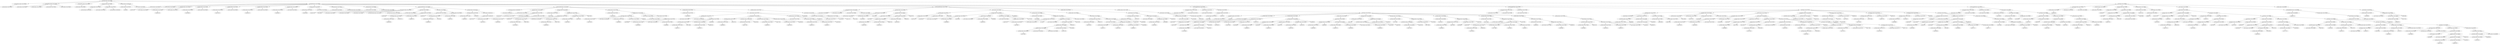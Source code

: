strict digraph  {
<_ast.alias object at 0xa1769eb10>;
<_ast.ImportFrom object at 0xa1769ebd0>;
<_ast.alias object at 0xa1769ea90>;
<_ast.alias object at 0xa1769ead0>;
<_ast.alias object at 0xa1769ea10>;
<_ast.alias object at 0xa1769ea50>;
<_ast.ImportFrom object at 0xa1769eb50>;
<_ast.alias object at 0xa1769e990>;
<_ast.ImportFrom object at 0xa1769e950>;
<_ast.Store object at 0x10295c290>;
<_ast.Name object at 0xa1769e8d0>;
<_ast.Str object at 0xa1769e810>;
<_ast.Load object at 0x10295c1d0>;
<_ast.Tuple object at 0xa1769e7d0>;
<_ast.Assign object at 0xa1769e890>;
<_ast.Name object at 0xa1769e750>;
Store66282;
<_ast.Str object at 0xa1769e790>;
<_ast.Assign object at 0xa22baa150>;
<_ast.Name object at 0xa1769e710>;
Load7847189;
<_ast.Str object at 0xa1769e690>;
<_ast.Expr object at 0xa1769e650>;
<_ast.Name object at 0xa1769e610>;
Store8611028;
<_ast.Num object at 0xa1769e510>;
<_ast.Assign object at 0xa1769e5d0>;
<_ast.Name object at 0xa1769e490>;
Store5366592;
<_ast.Num object at 0xa1769e4d0>;
<_ast.Assign object at 0xa1769e590>;
<_ast.Name object at 0xa1769e450>;
Store4756150;
<_ast.Num object at 0xa1769e390>;
<_ast.Assign object at 0xa1769e410>;
<_ast.Name object at 0xa1769e310>;
Store8442278;
<_ast.Num object at 0xa1769e350>;
<_ast.Assign object at 0xa1769e3d0>;
<_ast.Name object at 0xa1769e2d0>;
Store8285827;
<_ast.Str object at 0xa1769e210>;
<_ast.Assign object at 0xa1769e290>;
<_ast.Name object at 0xa1769e190>;
Store6292989;
<_ast.Num object at 0xa1769e1d0>;
<_ast.Assign object at 0xa1769e250>;
<_ast.Name object at 0xa1769e150>;
Store5337238;
<_ast.NameConstant object at 0xa1769e090>;
<_ast.Assign object at 0xa1769e110>;
<_ast.Name object at 0xa1769e0d0>;
Store106880;
<_ast.NameConstant object at 0xa1769ef90>;
<_ast.Assign object at 0xa19189810>;
<_ast.arg object at 0xa1769ef50>;
<_ast.arg object at 0xa1769ee90>;
<_ast.arg object at 0xa1769eed0>;
<_ast.NameConstant object at 0xa1769ee10>;
<_ast.NameConstant object at 0xa1769ee50>;
<_ast.arguments object at 0xa1769ef10>;
<_ast.Name object at 0xa1769edd0>;
Load5615694;
<_ast.Name object at 0xa1769ec50>;
Load9810653;
<_ast.Attribute object at 0xa1769ed50>;
Store9387724;
<_ast.Name object at 0xa1769ecd0>;
Load6862703;
<_ast.Assign object at 0xa1769ed10>;
<_ast.If object at 0xa1769ed90>;
<_ast.Name object at 0xa1769e910>;
Load4359116;
<_ast.Name object at 0xa1769ec10>;
Load8099140;
<_ast.Attribute object at 0xa1769ec90>;
Store70818;
<_ast.Name object at 0xa1769efd0>;
Load967284;
<_ast.Assign object at 0xa1769e9d0>;
<_ast.If object at 0xa1769e850>;
<_ast.Name object at 0xa171a1ed0>;
Load9628018;
<_ast.Attribute object at 0xa167f1a90>;
Store5688371;
<_ast.Name object at 0xa26cb1cd0>;
Load4723278;
<_ast.Call object at 0xa26cb1d10>;
<_ast.Assign object at 0xa191a2310>;
<_ast.FunctionDef object at 0xa1769e050>;
<_ast.arg object at 0xa19a3c110>;
<_ast.arguments object at 0xa19a3cc90>;
<_ast.Name object at 0xa17670e50>;
Store442718;
<_ast.Name object at 0xa17670fd0>;
Load1229132;
<_ast.Call object at 0xa17670f10>;
<_ast.Sub object at 0x10295cd50>;
<_ast.Name object at 0xa17670e10>;
Load9233363;
<_ast.Attribute object at 0xa17670f90>;
Load5332075;
<_ast.BinOp object at 0xa17670f50>;
<_ast.Assign object at 0xa19a3c3d0>;
<_ast.Name object at 0xa17670d90>;
Store3777480;
<_ast.Name object at 0xa17670c90>;
Load7436249;
<_ast.Attribute object at 0xa17670cd0>;
Load3707089;
<_ast.Add object at 0x10295cc90>;
<_ast.Name object at 0xa17670c10>;
Load3805290;
<_ast.Attribute object at 0xa17670c50>;
Load7877290;
<_ast.BinOp object at 0xa17670d10>;
<_ast.Name object at 0xa17670b90>;
Load4515824;
<_ast.Attribute object at 0xa17670bd0>;
Load4970403;
<_ast.BinOp object at 0xa17670d50>;
Add3723206;
<_ast.Assign object at 0xa17670dd0>;
<_ast.Name object at 0xa17670b10>;
Store5325109;
<_ast.Name object at 0xa17670a50>;
Load7345106;
<_ast.Gt object at 0x102961d90>;
<_ast.Name object at 0xa17670a10>;
Load3635661;
<_ast.Num object at 0xa176709d0>;
<_ast.Compare object at 0xa17670a90>;
Gt861259;
<_ast.Name object at 0xa17670950>;
Load9768863;
<_ast.Name object at 0xa176708d0>;
Load5658640;
<_ast.Div object at 0x10295cf90>;
<_ast.Name object at 0xa17670890>;
Load4086901;
<_ast.BinOp object at 0xa17670910>;
<_ast.Call object at 0xa17670990>;
<_ast.Str object at 0xa17670850>;
<_ast.IfExp object at 0xa17670ad0>;
<_ast.Assign object at 0xa17670b50>;
<_ast.Name object at 0xa176707d0>;
Store2084434;
<_ast.Str object at 0xa176706d0>;
<_ast.Mod object at 0x102961090>;
<_ast.Name object at 0xa17670610>;
Load847157;
<_ast.Attribute object at 0xa17670650>;
Load7103964;
<_ast.Name object at 0xa17670590>;
Load5623227;
<_ast.Attribute object at 0xa176705d0>;
Load9651824;
<_ast.Tuple object at 0xa17670690>;
Load5284036;
<_ast.BinOp object at 0xa17670710>;
<_ast.Name object at 0xa176704d0>;
Load9362381;
<_ast.Attribute object at 0xa17670510>;
Load1415742;
<_ast.Name object at 0xa17670450>;
Load4277803;
<_ast.Attribute object at 0xa17670490>;
Load1919423;
<_ast.Name object at 0xa176703d0>;
Load3830576;
<_ast.Attribute object at 0xa17670410>;
Load2771561;
<_ast.Name object at 0xa17670350>;
Load4972495;
<_ast.Attribute object at 0xa17670390>;
Load6354364;
<_ast.Call object at 0xa17670550>;
<_ast.Str object at 0xa176702d0>;
<_ast.Name object at 0xa17670250>;
Load6002151;
<_ast.Name object at 0xa17670210>;
Load4480477;
<_ast.Tuple object at 0xa17670290>;
Load2305185;
<_ast.BinOp object at 0xa17670310>;
Mod8637974;
<_ast.List object at 0xa17670750>;
Load5246902;
<_ast.Assign object at 0xa17670810>;
<_ast.Str object at 0xa17670110>;
<_ast.Attribute object at 0xa17670150>;
Load1598576;
<_ast.Name object at 0xa176700d0>;
Load2114277;
<_ast.Call object at 0xa17670190>;
<_ast.Return object at 0xa176701d0>;
<_ast.FunctionDef object at 0xa19a3c390>;
<_ast.arg object at 0xa19a38f90>;
<_ast.arg object at 0xa19a38850>;
<_ast.arg object at 0xa1766afd0>;
<_ast.arg object at 0xa1766af90>;
<_ast.arguments object at 0xa17670050>;
<_ast.Name object at 0xa1766ae90>;
Store144326;
<_ast.Name object at 0xa1766ae50>;
Store4858542;
<_ast.Tuple object at 0xa1766aed0>;
Store1438445;
<_ast.List object at 0xa1766add0>;
Load102698;
<_ast.Name object at 0xa1766ad10>;
Load2827800;
<_ast.Name object at 0xa1766acd0>;
Load5162124;
<_ast.BinOp object at 0xa1766ad50>;
Add6327242;
<_ast.Name object at 0xa1766ac90>;
Load3160105;
<_ast.BinOp object at 0xa1766ad90>;
Add4843220;
<_ast.Tuple object at 0xa1766ae10>;
Load4187785;
<_ast.Assign object at 0xa1766af50>;
<_ast.Name object at 0xa1766abd0>;
Store7501570;
<_ast.Name object at 0xa1766ab90>;
Store6033052;
<_ast.Tuple object at 0xa1766ac10>;
Store2815339;
<_ast.Str object at 0xa1766aad0>;
<_ast.Name object at 0xa1766aa90>;
Load6460963;
<_ast.Tuple object at 0xa1766ab10>;
Load2460068;
<_ast.Str object at 0xa1766a9d0>;
<_ast.Name object at 0xa1766a990>;
Load5697363;
<_ast.Tuple object at 0xa1766aa50>;
Load965866;
<_ast.Str object at 0xa1766a910>;
<_ast.Name object at 0xa1766a8d0>;
Load3272207;
<_ast.Tuple object at 0xa1766a950>;
Load7510339;
<_ast.Tuple object at 0xa1766ab50>;
Load8858815;
<_ast.Name object at 0xa1766a850>;
Store1946699;
<_ast.Name object at 0xa1766a790>;
Load2788417;
<_ast.Num object at 0xa1766a750>;
<_ast.Compare object at 0xa1766a7d0>;
Gt7559613;
<_ast.Str object at 0xa1766a6d0>;
<_ast.Name object at 0xa1766a590>;
Load1792593;
<_ast.Mult object at 0x10295ce10>;
<_ast.Num object at 0xa1766a550>;
<_ast.BinOp object at 0xa1766a5d0>;
<_ast.Name object at 0xa1766a510>;
Load5381186;
<_ast.BinOp object at 0xa1766a650>;
Div9199638;
<_ast.Tuple object at 0xa1766a690>;
Load7640121;
<_ast.BinOp object at 0xa1766a710>;
Mod5113595;
<_ast.Str object at 0xa1766a4d0>;
<_ast.IfExp object at 0xa1766a810>;
<_ast.Assign object at 0xa1766a890>;
<_ast.Name object at 0xa1766a3d0>;
Load4763025;
<_ast.Attribute object at 0xa1766a410>;
Load4021273;
<_ast.Str object at 0xa1766a350>;
<_ast.Name object at 0xa1766a2d0>;
Load323741;
<_ast.Name object at 0xa1766a290>;
Load9421092;
<_ast.Name object at 0xa1766a250>;
Load9088212;
<_ast.Tuple object at 0xa1766a310>;
Load3098824;
<_ast.BinOp object at 0xa1766a390>;
Mod3037403;
<_ast.Call object at 0xa1766a450>;
<_ast.Expr object at 0xa1766a490>;
<_ast.For object at 0xa1766ac50>;
<_ast.Name object at 0xa1766a150>;
Load9358949;
<_ast.Attribute object at 0xa1766a190>;
Load2135617;
<_ast.Str object at 0xa1766a0d0>;
<_ast.Name object at 0xa1766a050>;
Load5350561;
<_ast.Tuple object at 0xa1766a090>;
Load1968853;
<_ast.BinOp object at 0xa1766a110>;
Mod2403191;
<_ast.Call object at 0xa1766a1d0>;
<_ast.Expr object at 0xa1766a210>;
<_ast.Str object at 0xa176a7f90>;
<_ast.Attribute object at 0xa176a7fd0>;
Load7533987;
<_ast.Name object at 0xa176a7f50>;
Load7801458;
<_ast.Call object at 0xa176a7490>;
<_ast.Return object at 0xa171a23d0>;
<_ast.FunctionDef object at 0xa17670090>;
<_ast.arg object at 0xa176a7e90>;
<_ast.arg object at 0xa176a7e50>;
<_ast.arguments object at 0xa176a7ed0>;
<_ast.Str object at 0xa176a7dd0>;
<_ast.Expr object at 0xa176a7e10>;
<_ast.Name object at 0xa176a7d10>;
Load7476083;
<_ast.Attribute object at 0xa176a7d50>;
Load253155;
<_ast.Name object at 0xa176a7c50>;
Load1378184;
<_ast.Attribute object at 0xa176a7c90>;
Load9328771;
<_ast.Name object at 0xa176a99d0>;
Load7223764;
<_ast.Str object at 0xa176a9950>;
<_ast.Name object at 0xa176a98d0>;
Load1568036;
<_ast.Str object at 0xa176a9750>;
<_ast.Tuple object at 0xa176a97d0>;
Load454447;
<_ast.BinOp object at 0xa176a9850>;
Mod3180552;
<_ast.Call object at 0xa176a9910>;
<_ast.Expr object at 0xa176a9a50>;
<_ast.Name object at 0xa176a9790>;
Store5394470;
<_ast.Name object at 0xa176a9650>;
Store5827863;
<_ast.Name object at 0xa176a9710>;
Store5399589;
<_ast.Tuple object at 0xa176a96d0>;
Store8662746;
<_ast.Name object at 0xa176a9550>;
Load8996476;
<_ast.Attribute object at 0xa176a9690>;
Load199788;
<_ast.Name object at 0xa176a94d0>;
Load4604274;
<_ast.Attribute object at 0xa176a9610>;
Load4057352;
<_ast.Name object at 0xa176a9410>;
Load6973620;
<_ast.Attribute object at 0xa176a9590>;
Load1942763;
<_ast.Tuple object at 0xa176a95d0>;
Load4968105;
<_ast.Assign object at 0xa176a9810>;
<_ast.Name object at 0xa176a9310>;
Load8529620;
<_ast.Attribute object at 0xa176a9450>;
Load8843905;
<_ast.Name object at 0xa176a9290>;
Load4997220;
<_ast.Name object at 0xa176a9350>;
Load8354664;
<_ast.Str object at 0xa176a9210>;
<_ast.Call object at 0xa176a93d0>;
<_ast.Call object at 0xa176a9390>;
<_ast.Expr object at 0xa176a9510>;
<_ast.Name object at 0xa176a9190>;
Store17866;
<_ast.Name object at 0xa176a91d0>;
Load4983344;
<_ast.Attribute object at 0xa176a9110>;
Load1026342;
<_ast.Name object at 0xa176a9090>;
Load4970587;
<_ast.BinOp object at 0xa176a9250>;
Sub3260137;
<_ast.Assign object at 0xa176a92d0>;
<_ast.Name object at 0xa176a9050>;
Store750980;
<_ast.Name object at 0xa1adb9910>;
Load3212550;
<_ast.Attribute object at 0xa19c63a50>;
Load2037286;
<_ast.Name object at 0xa19c30750>;
Load7792562;
<_ast.BinOp object at 0xa176a90d0>;
Sub7380453;
<_ast.Assign object at 0xa176a9150>;
<_ast.Name object at 0xa19c308d0>;
Store5934227;
<_ast.Name object at 0xa1767dfd0>;
Load3808616;
<_ast.Attribute object at 0xa1767d310>;
Load8725995;
<_ast.Name object at 0xa1767df90>;
Load3585985;
<_ast.BinOp object at 0xa19199bd0>;
Sub2979195;
<_ast.Assign object at 0xa19c30810>;
<_ast.Name object at 0xa1767df10>;
Store7221995;
<_ast.Name object at 0xa1767de90>;
Load3337499;
<_ast.Name object at 0xa1767ddd0>;
Load3050604;
<_ast.Attribute object at 0xa1767de10>;
Load5802334;
<_ast.Name object at 0xa1767dd90>;
Load7743988;
<_ast.Name object at 0xa1767dd50>;
Load294456;
<_ast.Name object at 0xa1767dd10>;
Load306371;
<_ast.Call object at 0xa1767de50>;
<_ast.Tuple object at 0xa1767ded0>;
Load1357662;
<_ast.Assign object at 0xa1767df50>;
<_ast.Name object at 0xa1767dc50>;
Load6860334;
<_ast.Str object at 0xa1767dbd0>;
<_ast.Name object at 0xa1767db90>;
Load8036867;
<_ast.BinOp object at 0xa1767dc10>;
Mod9662310;
<_ast.Call object at 0xa1767dc90>;
<_ast.Expr object at 0xa1767dcd0>;
<_ast.Name object at 0xa1767da90>;
Load4296084;
<_ast.Attribute object at 0xa1767dad0>;
Load4311328;
<_ast.Name object at 0xa1767da10>;
Load9243344;
<_ast.Name object at 0xa1767d9d0>;
Load9502107;
<_ast.Str object at 0xa1767d990>;
<_ast.Call object at 0xa1767da50>;
<_ast.Call object at 0xa1767db10>;
<_ast.Expr object at 0xa1767db50>;
<_ast.If object at 0xa176a7cd0>;
<_ast.If object at 0xa176a7d90>;
<_ast.FunctionDef object at 0xa176a7f10>;
<_ast.arg object at 0xa1767d8d0>;
<_ast.arg object at 0xa1767d890>;
<_ast.arguments object at 0xa1767d910>;
<_ast.Str object at 0xa1767d810>;
<_ast.Expr object at 0xa1767d850>;
<_ast.And object at 0x10295ca90>;
<_ast.Name object at 0xa1767d690>;
Load336250;
<_ast.Attribute object at 0xa1767d6d0>;
Load956963;
<_ast.Name object at 0xa1767d610>;
Load3820073;
<_ast.Attribute object at 0xa1767d650>;
Load2926072;
<_ast.Call object at 0xa1767d710>;
<_ast.Name object at 0xa1767d590>;
Load6129546;
<_ast.Name object at 0xa1767d550>;
Load2733209;
<_ast.Call object at 0xa1767d5d0>;
<_ast.BoolOp object at 0xa1767d790>;
<_ast.Name object at 0xa1767d4d0>;
Store1535934;
<_ast.Name object at 0xa1767d490>;
Store2970765;
<_ast.Name object at 0xa1767d450>;
Store5335281;
<_ast.Num object at 0xa1767d410>;
<_ast.Assign object at 0xa1767d510>;
<_ast.Name object at 0xa1767d250>;
Load7957209;
<_ast.Name object at 0xa1767d210>;
Load4310636;
<_ast.Str object at 0xa1767d1d0>;
<_ast.Call object at 0xa1767d290>;
<_ast.Name object at 0xa1767d190>;
Store3092982;
<_ast.withitem object at 0xa1767d2d0>;
<_ast.Name object at 0xa1767d150>;
Store622934;
<_ast.Name object at 0xa1767d090>;
Load6808666;
<_ast.Attribute object at 0xa1767d0d0>;
Load7573338;
<_ast.Call object at 0xa1767d110>;
<_ast.Name object at 0xa176a7c10>;
Store1443571;
<_ast.Name object at 0xa176a7b50>;
Load7001644;
<_ast.Attribute object at 0xa176a7b90>;
Load2244878;
<_ast.Call object at 0xa176a7bd0>;
<_ast.Assign object at 0xa1767d050>;
<_ast.Not object at 0x1029617d0>;
<_ast.Name object at 0xa176a7a90>;
Load4975820;
<_ast.UnaryOp object at 0xa176a7ad0>;
<_ast.Name object at 0xa176a7a50>;
Store455995;
<_ast.Num object at 0xa176a7a10>;
<_ast.AugAssign object at 0xa16815210>;
Add9358227;
<_ast.Name object at 0xa176a7910>;
Load8792287;
<_ast.Attribute object at 0xa176a7950>;
Load4591695;
<_ast.Bytes object at 0xa176a7890>;
<_ast.Call object at 0xa176a7990>;
<_ast.Name object at 0xa176a7810>;
Store791252;
<_ast.Num object at 0xa176a77d0>;
<_ast.AugAssign object at 0xa176a7850>;
Add1775362;
<_ast.Name object at 0xa176a7750>;
Store4627593;
<_ast.Num object at 0xa176a7710>;
<_ast.AugAssign object at 0xa176a7790>;
Add7271120;
<_ast.If object at 0xa176a79d0>;
<_ast.If object at 0xa176a7b10>;
<_ast.For object at 0xa19a3c0d0>;
<_ast.With object at 0xa1767d3d0>;
<_ast.Name object at 0xa176a7650>;
Load9988349;
<_ast.Attribute object at 0xa176a7690>;
Store6530780;
<_ast.Name object at 0xa176a7610>;
Load9127203;
<_ast.AugAssign object at 0xa176a76d0>;
Add9935847;
<_ast.Name object at 0xa176a7550>;
Load5145969;
<_ast.Attribute object at 0xa176a7590>;
Store253270;
<_ast.Name object at 0xa176a7450>;
Load7503204;
<_ast.AugAssign object at 0xa176a75d0>;
Add3993128;
<_ast.Name object at 0xa176a7390>;
Load7312040;
<_ast.Attribute object at 0xa176a73d0>;
Store7873264;
<_ast.Name object at 0xa176a7350>;
Load6397780;
<_ast.AugAssign object at 0xa176a7410>;
Add9874487;
<_ast.Name object at 0xa176a7290>;
Load9208865;
<_ast.Attribute object at 0xa176a72d0>;
Store5384057;
<_ast.Num object at 0xa176a7250>;
<_ast.AugAssign object at 0xa176a7310>;
Add495950;
<_ast.Name object at 0xa176a7190>;
Load4510614;
<_ast.Attribute object at 0xa176a71d0>;
Load4668311;
<_ast.Name object at 0xa176a7110>;
Store1329389;
<_ast.Name object at 0xa176a7050>;
Load2804569;
<_ast.Attribute object at 0xa176a7090>;
Load4325207;
<_ast.Name object at 0xa1addefd0>;
Load1640484;
<_ast.Name object at 0xa17698290>;
Load6338464;
<_ast.Attribute object at 0xa1adde550>;
Load158467;
<_ast.Name object at 0xa17698890>;
Load4860893;
<_ast.Name object at 0xa17698690>;
Load3737111;
<_ast.Name object at 0xa17698650>;
Load872177;
<_ast.Call object at 0xa1adde590>;
<_ast.Tuple object at 0xa176a70d0>;
Load6649138;
<_ast.Assign object at 0xa176a7150>;
<_ast.Name object at 0xa17698dd0>;
Load7188814;
<_ast.Str object at 0xa17698590>;
<_ast.Name object at 0xa17698350>;
Load3745470;
<_ast.BinOp object at 0xa17698750>;
Mod6508627;
<_ast.Call object at 0xa17698790>;
<_ast.Expr object at 0xa176985d0>;
<_ast.If object at 0xa176a7210>;
<_ast.If object at 0xa1767d7d0>;
<_ast.FunctionDef object at 0xa1767d950>;
<_ast.arg object at 0xa176986d0>;
<_ast.arg object at 0xa17698610>;
<_ast.arguments object at 0xa176981d0>;
<_ast.Str object at 0xa176988d0>;
<_ast.Expr object at 0xa176987d0>;
<_ast.Name object at 0xa17698710>;
Store1592676;
<_ast.Name object at 0xa17698910>;
Load1309295;
<_ast.Name object at 0xa17698950>;
Load1383306;
<_ast.Call object at 0xa17698850>;
<_ast.Name object at 0xa17698a10>;
Load2012614;
<_ast.Name object at 0xa17698a50>;
Load9519178;
<_ast.Call object at 0xa176989d0>;
<_ast.Name object at 0xa17698b90>;
Load6167890;
<_ast.Attribute object at 0xa17698b50>;
Load9808463;
<_ast.Name object at 0xa17698bd0>;
Load6479404;
<_ast.Call object at 0xa17698ad0>;
<_ast.Expr object at 0xa17698a90>;
<_ast.Name object at 0xa17698d10>;
Load6367471;
<_ast.Attribute object at 0xa17698cd0>;
Load9254217;
<_ast.Name object at 0xa17698d50>;
Load2925954;
<_ast.Call object at 0xa17698c90>;
<_ast.Expr object at 0xa17698c50>;
<_ast.If object at 0xa17698990>;
<_ast.For object at 0xa17698810>;
<_ast.FunctionDef object at 0xa17698c10>;
<_ast.ClassDef object at 0xa1769e6d0>;
<_ast.Name object at 0xa17698e50>;
Load9001655;
<_ast.Eq object at 0x102961a90>;
<_ast.Str object at 0xa17698e90>;
<_ast.Compare object at 0xa17698e10>;
<_ast.alias object at 0xa17698f10>;
<_ast.Import object at 0xa17698ed0>;
<_ast.Name object at 0xa17698f90>;
Store885873;
<_ast.Name object at 0xa17698050>;
Load1768925;
<_ast.Name object at 0xa17698110>;
Load9376761;
<_ast.Attribute object at 0xa176980d0>;
Load1161907;
<_ast.Num object at 0xa17698190>;
<_ast.Index object at 0xa17698150>;
<_ast.Subscript object at 0xa17698090>;
Load8763656;
<_ast.Call object at 0xa17698fd0>;
<_ast.Assign object at 0xa17698f50>;
<_ast.Name object at 0xa17698250>;
Store4372219;
<_ast.Name object at 0xa17698310>;
Load8642710;
<_ast.Call object at 0xa176982d0>;
<_ast.Assign object at 0xa17698210>;
<_ast.Name object at 0xa17698410>;
Store1507162;
<_ast.Name object at 0xa176984d0>;
Load7822228;
<_ast.Attribute object at 0xa17698490>;
Load6602461;
<_ast.Num object at 0xa17698550>;
<_ast.Slice object at 0xa17698510>;
<_ast.Subscript object at 0xa17698450>;
Load4734673;
<_ast.Name object at 0xa17680ad0>;
Load4317431;
<_ast.Attribute object at 0xa17680ed0>;
Load6373263;
<_ast.Str object at 0xa17680f90>;
<_ast.Call object at 0xa176802d0>;
<_ast.UnaryOp object at 0xa17680fd0>;
Not3481076;
<_ast.Name object at 0xa17680190>;
Load1341650;
<_ast.Attribute object at 0xa17680d50>;
Load3233067;
<_ast.Name object at 0xa17680f10>;
Load7355475;
<_ast.Call object at 0xa17680cd0>;
<_ast.Expr object at 0xa17680d10>;
<_ast.Str object at 0xa17680e10>;
<_ast.Attribute object at 0xa17680e50>;
Load7001450;
<_ast.Name object at 0xa17680dd0>;
Load6383473;
<_ast.Call object at 0xa17680e90>;
<_ast.Name object at 0xa17680c50>;
Load4354545;
<_ast.Str object at 0xa17680bd0>;
<_ast.Name object at 0xa17680b50>;
Load4637838;
<_ast.Tuple object at 0xa17680b90>;
Load1820930;
<_ast.BinOp object at 0xa17680c10>;
Mod7421018;
<_ast.Call object at 0xa17680c90>;
<_ast.Expr object at 0xa17680d90>;
<_ast.Name object at 0xa17680a10>;
Load7110710;
<_ast.Attribute object at 0xa17680a50>;
Load5936449;
<_ast.Num object at 0xa176809d0>;
<_ast.Call object at 0xa17680a90>;
<_ast.Expr object at 0xa17680b10>;
<_ast.Str object at 0xa17680890>;
<_ast.Attribute object at 0xa176808d0>;
Load9224004;
<_ast.Name object at 0xa17680850>;
Load3491008;
<_ast.Call object at 0xa17680950>;
<_ast.Name object at 0xa17680790>;
Load6923226;
<_ast.Attribute object at 0xa176807d0>;
Store3101001;
<_ast.NameConstant object at 0xa17680750>;
<_ast.Assign object at 0xa17680810>;
<_ast.Str object at 0xa17680650>;
<_ast.Attribute object at 0xa17680690>;
Load8663427;
<_ast.Name object at 0xa17680610>;
Load6165498;
<_ast.Call object at 0xa176806d0>;
<_ast.Name object at 0xa17680550>;
Load2383521;
<_ast.Attribute object at 0xa17680590>;
Store304771;
<_ast.NameConstant object at 0xa17680510>;
<_ast.Assign object at 0xa176805d0>;
<_ast.Name object at 0xa17680450>;
Load1598640;
<_ast.NotEq object at 0x102961b50>;
<_ast.Str object at 0xa17680410>;
<_ast.Compare object at 0xa17680490>;
<_ast.Name object at 0xa17680350>;
Load9448857;
<_ast.Str object at 0xa17680290>;
<_ast.Name object at 0xa17680210>;
Load4127245;
<_ast.Name object at 0xa176801d0>;
Load9547067;
<_ast.Tuple object at 0xa17680250>;
Load3669102;
<_ast.BinOp object at 0xa17680310>;
Mod4627207;
<_ast.Call object at 0xa17680390>;
<_ast.Expr object at 0xa176803d0>;
<_ast.Name object at 0xa17680050>;
Load5916016;
<_ast.Attribute object at 0xa17680090>;
Load8995036;
<_ast.Num object at 0xa18a08090>;
<_ast.Call object at 0xa17680110>;
<_ast.Expr object at 0xa17680150>;
<_ast.If object at 0xa176804d0>;
<_ast.If object at 0xa17680710>;
<_ast.If object at 0xa17680990>;
<_ast.If object at 0xa17680f50>;
<_ast.If object at 0xa17680910>;
<_ast.For object at 0xa176983d0>;
<_ast.Name object at 0xa18a08b50>;
Load5957724;
<_ast.Name object at 0xa1769da50>;
Load6074375;
<_ast.Str object at 0xa1769de50>;
<_ast.Call object at 0xa1769d110>;
<_ast.Expr object at 0xa1769d490>;
<_ast.ExceptHandler object at 0xa18a08b90>;
<_ast.Try object at 0xa17698390>;
<_ast.Name object at 0xa1769d750>;
Load2858586;
<_ast.Str object at 0xa1769d350>;
<_ast.Name object at 0xa1769dfd0>;
Load4394724;
<_ast.Tuple object at 0xa1769d510>;
Load7221923;
<_ast.BinOp object at 0xa1769d3d0>;
Mod5813858;
<_ast.Call object at 0xa16d72590>;
<_ast.Expr object at 0xa19a38690>;
<_ast.If object at 0xa17698d90>;
<_ast.Module object at 0xa176a9fd0>;
<_ast.ImportFrom object at 0xa1769ebd0> -> <_ast.alias object at 0xa1769eb10>;
<_ast.ImportFrom object at 0xa1769eb50> -> <_ast.alias object at 0xa1769ea90>;
<_ast.ImportFrom object at 0xa1769eb50> -> <_ast.alias object at 0xa1769ead0>;
<_ast.ImportFrom object at 0xa1769eb50> -> <_ast.alias object at 0xa1769ea10>;
<_ast.ImportFrom object at 0xa1769eb50> -> <_ast.alias object at 0xa1769ea50>;
<_ast.ImportFrom object at 0xa1769e950> -> <_ast.alias object at 0xa1769e990>;
<_ast.Name object at 0xa1769e8d0> -> <_ast.Store object at 0x10295c290>;
<_ast.Tuple object at 0xa1769e7d0> -> <_ast.Str object at 0xa1769e810>;
<_ast.Tuple object at 0xa1769e7d0> -> <_ast.Load object at 0x10295c1d0>;
<_ast.Assign object at 0xa1769e890> -> <_ast.Name object at 0xa1769e8d0>;
<_ast.Assign object at 0xa1769e890> -> <_ast.Tuple object at 0xa1769e7d0>;
<_ast.Name object at 0xa1769e750> -> Store66282;
<_ast.Assign object at 0xa22baa150> -> <_ast.Name object at 0xa1769e750>;
<_ast.Assign object at 0xa22baa150> -> <_ast.Str object at 0xa1769e790>;
<_ast.Name object at 0xa1769e710> -> Load7847189;
<_ast.Expr object at 0xa1769e650> -> <_ast.Str object at 0xa1769e690>;
<_ast.Name object at 0xa1769e610> -> Store8611028;
<_ast.Assign object at 0xa1769e5d0> -> <_ast.Name object at 0xa1769e610>;
<_ast.Assign object at 0xa1769e5d0> -> <_ast.Num object at 0xa1769e510>;
<_ast.Name object at 0xa1769e490> -> Store5366592;
<_ast.Assign object at 0xa1769e590> -> <_ast.Name object at 0xa1769e490>;
<_ast.Assign object at 0xa1769e590> -> <_ast.Num object at 0xa1769e4d0>;
<_ast.Name object at 0xa1769e450> -> Store4756150;
<_ast.Assign object at 0xa1769e410> -> <_ast.Name object at 0xa1769e450>;
<_ast.Assign object at 0xa1769e410> -> <_ast.Num object at 0xa1769e390>;
<_ast.Name object at 0xa1769e310> -> Store8442278;
<_ast.Assign object at 0xa1769e3d0> -> <_ast.Name object at 0xa1769e310>;
<_ast.Assign object at 0xa1769e3d0> -> <_ast.Num object at 0xa1769e350>;
<_ast.Name object at 0xa1769e2d0> -> Store8285827;
<_ast.Assign object at 0xa1769e290> -> <_ast.Name object at 0xa1769e2d0>;
<_ast.Assign object at 0xa1769e290> -> <_ast.Str object at 0xa1769e210>;
<_ast.Name object at 0xa1769e190> -> Store6292989;
<_ast.Assign object at 0xa1769e250> -> <_ast.Name object at 0xa1769e190>;
<_ast.Assign object at 0xa1769e250> -> <_ast.Num object at 0xa1769e1d0>;
<_ast.Name object at 0xa1769e150> -> Store5337238;
<_ast.Assign object at 0xa1769e110> -> <_ast.Name object at 0xa1769e150>;
<_ast.Assign object at 0xa1769e110> -> <_ast.NameConstant object at 0xa1769e090>;
<_ast.Name object at 0xa1769e0d0> -> Store106880;
<_ast.Assign object at 0xa19189810> -> <_ast.Name object at 0xa1769e0d0>;
<_ast.Assign object at 0xa19189810> -> <_ast.NameConstant object at 0xa1769ef90>;
<_ast.arguments object at 0xa1769ef10> -> <_ast.arg object at 0xa1769ef50>;
<_ast.arguments object at 0xa1769ef10> -> <_ast.arg object at 0xa1769ee90>;
<_ast.arguments object at 0xa1769ef10> -> <_ast.arg object at 0xa1769eed0>;
<_ast.arguments object at 0xa1769ef10> -> <_ast.NameConstant object at 0xa1769ee10>;
<_ast.arguments object at 0xa1769ef10> -> <_ast.NameConstant object at 0xa1769ee50>;
<_ast.Name object at 0xa1769edd0> -> Load5615694;
<_ast.Name object at 0xa1769ec50> -> Load9810653;
<_ast.Attribute object at 0xa1769ed50> -> <_ast.Name object at 0xa1769ec50>;
<_ast.Attribute object at 0xa1769ed50> -> Store9387724;
<_ast.Name object at 0xa1769ecd0> -> Load6862703;
<_ast.Assign object at 0xa1769ed10> -> <_ast.Attribute object at 0xa1769ed50>;
<_ast.Assign object at 0xa1769ed10> -> <_ast.Name object at 0xa1769ecd0>;
<_ast.If object at 0xa1769ed90> -> <_ast.Name object at 0xa1769edd0>;
<_ast.If object at 0xa1769ed90> -> <_ast.Assign object at 0xa1769ed10>;
<_ast.Name object at 0xa1769e910> -> Load4359116;
<_ast.Name object at 0xa1769ec10> -> Load8099140;
<_ast.Attribute object at 0xa1769ec90> -> <_ast.Name object at 0xa1769ec10>;
<_ast.Attribute object at 0xa1769ec90> -> Store70818;
<_ast.Name object at 0xa1769efd0> -> Load967284;
<_ast.Assign object at 0xa1769e9d0> -> <_ast.Attribute object at 0xa1769ec90>;
<_ast.Assign object at 0xa1769e9d0> -> <_ast.Name object at 0xa1769efd0>;
<_ast.If object at 0xa1769e850> -> <_ast.Name object at 0xa1769e910>;
<_ast.If object at 0xa1769e850> -> <_ast.Assign object at 0xa1769e9d0>;
<_ast.Name object at 0xa171a1ed0> -> Load9628018;
<_ast.Attribute object at 0xa167f1a90> -> <_ast.Name object at 0xa171a1ed0>;
<_ast.Attribute object at 0xa167f1a90> -> Store5688371;
<_ast.Name object at 0xa26cb1cd0> -> Load4723278;
<_ast.Call object at 0xa26cb1d10> -> <_ast.Name object at 0xa26cb1cd0>;
<_ast.Assign object at 0xa191a2310> -> <_ast.Attribute object at 0xa167f1a90>;
<_ast.Assign object at 0xa191a2310> -> <_ast.Call object at 0xa26cb1d10>;
<_ast.FunctionDef object at 0xa1769e050> -> <_ast.arguments object at 0xa1769ef10>;
<_ast.FunctionDef object at 0xa1769e050> -> <_ast.If object at 0xa1769ed90>;
<_ast.FunctionDef object at 0xa1769e050> -> <_ast.If object at 0xa1769e850>;
<_ast.FunctionDef object at 0xa1769e050> -> <_ast.Assign object at 0xa191a2310>;
<_ast.arguments object at 0xa19a3cc90> -> <_ast.arg object at 0xa19a3c110>;
<_ast.Name object at 0xa17670e50> -> Store442718;
<_ast.Name object at 0xa17670fd0> -> Load1229132;
<_ast.Call object at 0xa17670f10> -> <_ast.Name object at 0xa17670fd0>;
<_ast.Name object at 0xa17670e10> -> Load9233363;
<_ast.Attribute object at 0xa17670f90> -> <_ast.Name object at 0xa17670e10>;
<_ast.Attribute object at 0xa17670f90> -> Load5332075;
<_ast.BinOp object at 0xa17670f50> -> <_ast.Call object at 0xa17670f10>;
<_ast.BinOp object at 0xa17670f50> -> <_ast.Sub object at 0x10295cd50>;
<_ast.BinOp object at 0xa17670f50> -> <_ast.Attribute object at 0xa17670f90>;
<_ast.Assign object at 0xa19a3c3d0> -> <_ast.Name object at 0xa17670e50>;
<_ast.Assign object at 0xa19a3c3d0> -> <_ast.BinOp object at 0xa17670f50>;
<_ast.Name object at 0xa17670d90> -> Store3777480;
<_ast.Name object at 0xa17670c90> -> Load7436249;
<_ast.Attribute object at 0xa17670cd0> -> <_ast.Name object at 0xa17670c90>;
<_ast.Attribute object at 0xa17670cd0> -> Load3707089;
<_ast.Name object at 0xa17670c10> -> Load3805290;
<_ast.Attribute object at 0xa17670c50> -> <_ast.Name object at 0xa17670c10>;
<_ast.Attribute object at 0xa17670c50> -> Load7877290;
<_ast.BinOp object at 0xa17670d10> -> <_ast.Attribute object at 0xa17670cd0>;
<_ast.BinOp object at 0xa17670d10> -> <_ast.Add object at 0x10295cc90>;
<_ast.BinOp object at 0xa17670d10> -> <_ast.Attribute object at 0xa17670c50>;
<_ast.Name object at 0xa17670b90> -> Load4515824;
<_ast.Attribute object at 0xa17670bd0> -> <_ast.Name object at 0xa17670b90>;
<_ast.Attribute object at 0xa17670bd0> -> Load4970403;
<_ast.BinOp object at 0xa17670d50> -> <_ast.BinOp object at 0xa17670d10>;
<_ast.BinOp object at 0xa17670d50> -> Add3723206;
<_ast.BinOp object at 0xa17670d50> -> <_ast.Attribute object at 0xa17670bd0>;
<_ast.Assign object at 0xa17670dd0> -> <_ast.Name object at 0xa17670d90>;
<_ast.Assign object at 0xa17670dd0> -> <_ast.BinOp object at 0xa17670d50>;
<_ast.Name object at 0xa17670b10> -> Store5325109;
<_ast.Name object at 0xa17670a50> -> Load7345106;
<_ast.Name object at 0xa17670a10> -> Load3635661;
<_ast.Compare object at 0xa17670a90> -> <_ast.Name object at 0xa17670a50>;
<_ast.Compare object at 0xa17670a90> -> <_ast.Gt object at 0x102961d90>;
<_ast.Compare object at 0xa17670a90> -> Gt861259;
<_ast.Compare object at 0xa17670a90> -> <_ast.Name object at 0xa17670a10>;
<_ast.Compare object at 0xa17670a90> -> <_ast.Num object at 0xa176709d0>;
<_ast.Name object at 0xa17670950> -> Load9768863;
<_ast.Name object at 0xa176708d0> -> Load5658640;
<_ast.Name object at 0xa17670890> -> Load4086901;
<_ast.BinOp object at 0xa17670910> -> <_ast.Name object at 0xa176708d0>;
<_ast.BinOp object at 0xa17670910> -> <_ast.Div object at 0x10295cf90>;
<_ast.BinOp object at 0xa17670910> -> <_ast.Name object at 0xa17670890>;
<_ast.Call object at 0xa17670990> -> <_ast.Name object at 0xa17670950>;
<_ast.Call object at 0xa17670990> -> <_ast.BinOp object at 0xa17670910>;
<_ast.IfExp object at 0xa17670ad0> -> <_ast.Compare object at 0xa17670a90>;
<_ast.IfExp object at 0xa17670ad0> -> <_ast.Call object at 0xa17670990>;
<_ast.IfExp object at 0xa17670ad0> -> <_ast.Str object at 0xa17670850>;
<_ast.Assign object at 0xa17670b50> -> <_ast.Name object at 0xa17670b10>;
<_ast.Assign object at 0xa17670b50> -> <_ast.IfExp object at 0xa17670ad0>;
<_ast.Name object at 0xa176707d0> -> Store2084434;
<_ast.Name object at 0xa17670610> -> Load847157;
<_ast.Attribute object at 0xa17670650> -> <_ast.Name object at 0xa17670610>;
<_ast.Attribute object at 0xa17670650> -> Load7103964;
<_ast.Name object at 0xa17670590> -> Load5623227;
<_ast.Attribute object at 0xa176705d0> -> <_ast.Name object at 0xa17670590>;
<_ast.Attribute object at 0xa176705d0> -> Load9651824;
<_ast.Tuple object at 0xa17670690> -> <_ast.Attribute object at 0xa17670650>;
<_ast.Tuple object at 0xa17670690> -> <_ast.Attribute object at 0xa176705d0>;
<_ast.Tuple object at 0xa17670690> -> Load5284036;
<_ast.BinOp object at 0xa17670710> -> <_ast.Str object at 0xa176706d0>;
<_ast.BinOp object at 0xa17670710> -> <_ast.Mod object at 0x102961090>;
<_ast.BinOp object at 0xa17670710> -> <_ast.Tuple object at 0xa17670690>;
<_ast.Name object at 0xa176704d0> -> Load9362381;
<_ast.Attribute object at 0xa17670510> -> <_ast.Name object at 0xa176704d0>;
<_ast.Attribute object at 0xa17670510> -> Load1415742;
<_ast.Name object at 0xa17670450> -> Load4277803;
<_ast.Attribute object at 0xa17670490> -> <_ast.Name object at 0xa17670450>;
<_ast.Attribute object at 0xa17670490> -> Load1919423;
<_ast.Name object at 0xa176703d0> -> Load3830576;
<_ast.Attribute object at 0xa17670410> -> <_ast.Name object at 0xa176703d0>;
<_ast.Attribute object at 0xa17670410> -> Load2771561;
<_ast.Name object at 0xa17670350> -> Load4972495;
<_ast.Attribute object at 0xa17670390> -> <_ast.Name object at 0xa17670350>;
<_ast.Attribute object at 0xa17670390> -> Load6354364;
<_ast.Call object at 0xa17670550> -> <_ast.Attribute object at 0xa17670510>;
<_ast.Call object at 0xa17670550> -> <_ast.Attribute object at 0xa17670490>;
<_ast.Call object at 0xa17670550> -> <_ast.Attribute object at 0xa17670410>;
<_ast.Call object at 0xa17670550> -> <_ast.Attribute object at 0xa17670390>;
<_ast.Name object at 0xa17670250> -> Load6002151;
<_ast.Name object at 0xa17670210> -> Load4480477;
<_ast.Tuple object at 0xa17670290> -> <_ast.Name object at 0xa17670250>;
<_ast.Tuple object at 0xa17670290> -> <_ast.Name object at 0xa17670210>;
<_ast.Tuple object at 0xa17670290> -> Load2305185;
<_ast.BinOp object at 0xa17670310> -> <_ast.Str object at 0xa176702d0>;
<_ast.BinOp object at 0xa17670310> -> Mod8637974;
<_ast.BinOp object at 0xa17670310> -> <_ast.Tuple object at 0xa17670290>;
<_ast.List object at 0xa17670750> -> <_ast.BinOp object at 0xa17670710>;
<_ast.List object at 0xa17670750> -> <_ast.Call object at 0xa17670550>;
<_ast.List object at 0xa17670750> -> <_ast.BinOp object at 0xa17670310>;
<_ast.List object at 0xa17670750> -> Load5246902;
<_ast.Assign object at 0xa17670810> -> <_ast.Name object at 0xa176707d0>;
<_ast.Assign object at 0xa17670810> -> <_ast.List object at 0xa17670750>;
<_ast.Attribute object at 0xa17670150> -> <_ast.Str object at 0xa17670110>;
<_ast.Attribute object at 0xa17670150> -> Load1598576;
<_ast.Name object at 0xa176700d0> -> Load2114277;
<_ast.Call object at 0xa17670190> -> <_ast.Attribute object at 0xa17670150>;
<_ast.Call object at 0xa17670190> -> <_ast.Name object at 0xa176700d0>;
<_ast.Return object at 0xa176701d0> -> <_ast.Call object at 0xa17670190>;
<_ast.FunctionDef object at 0xa19a3c390> -> <_ast.arguments object at 0xa19a3cc90>;
<_ast.FunctionDef object at 0xa19a3c390> -> <_ast.Assign object at 0xa19a3c3d0>;
<_ast.FunctionDef object at 0xa19a3c390> -> <_ast.Assign object at 0xa17670dd0>;
<_ast.FunctionDef object at 0xa19a3c390> -> <_ast.Assign object at 0xa17670b50>;
<_ast.FunctionDef object at 0xa19a3c390> -> <_ast.Assign object at 0xa17670810>;
<_ast.FunctionDef object at 0xa19a3c390> -> <_ast.Return object at 0xa176701d0>;
<_ast.arguments object at 0xa17670050> -> <_ast.arg object at 0xa19a38f90>;
<_ast.arguments object at 0xa17670050> -> <_ast.arg object at 0xa19a38850>;
<_ast.arguments object at 0xa17670050> -> <_ast.arg object at 0xa1766afd0>;
<_ast.arguments object at 0xa17670050> -> <_ast.arg object at 0xa1766af90>;
<_ast.Name object at 0xa1766ae90> -> Store144326;
<_ast.Name object at 0xa1766ae50> -> Store4858542;
<_ast.Tuple object at 0xa1766aed0> -> <_ast.Name object at 0xa1766ae90>;
<_ast.Tuple object at 0xa1766aed0> -> <_ast.Name object at 0xa1766ae50>;
<_ast.Tuple object at 0xa1766aed0> -> Store1438445;
<_ast.List object at 0xa1766add0> -> Load102698;
<_ast.Name object at 0xa1766ad10> -> Load2827800;
<_ast.Name object at 0xa1766acd0> -> Load5162124;
<_ast.BinOp object at 0xa1766ad50> -> <_ast.Name object at 0xa1766ad10>;
<_ast.BinOp object at 0xa1766ad50> -> Add6327242;
<_ast.BinOp object at 0xa1766ad50> -> <_ast.Name object at 0xa1766acd0>;
<_ast.Name object at 0xa1766ac90> -> Load3160105;
<_ast.BinOp object at 0xa1766ad90> -> <_ast.BinOp object at 0xa1766ad50>;
<_ast.BinOp object at 0xa1766ad90> -> Add4843220;
<_ast.BinOp object at 0xa1766ad90> -> <_ast.Name object at 0xa1766ac90>;
<_ast.Tuple object at 0xa1766ae10> -> <_ast.List object at 0xa1766add0>;
<_ast.Tuple object at 0xa1766ae10> -> <_ast.BinOp object at 0xa1766ad90>;
<_ast.Tuple object at 0xa1766ae10> -> Load4187785;
<_ast.Assign object at 0xa1766af50> -> <_ast.Tuple object at 0xa1766aed0>;
<_ast.Assign object at 0xa1766af50> -> <_ast.Tuple object at 0xa1766ae10>;
<_ast.Name object at 0xa1766abd0> -> Store7501570;
<_ast.Name object at 0xa1766ab90> -> Store6033052;
<_ast.Tuple object at 0xa1766ac10> -> <_ast.Name object at 0xa1766abd0>;
<_ast.Tuple object at 0xa1766ac10> -> <_ast.Name object at 0xa1766ab90>;
<_ast.Tuple object at 0xa1766ac10> -> Store2815339;
<_ast.Name object at 0xa1766aa90> -> Load6460963;
<_ast.Tuple object at 0xa1766ab10> -> <_ast.Str object at 0xa1766aad0>;
<_ast.Tuple object at 0xa1766ab10> -> <_ast.Name object at 0xa1766aa90>;
<_ast.Tuple object at 0xa1766ab10> -> Load2460068;
<_ast.Name object at 0xa1766a990> -> Load5697363;
<_ast.Tuple object at 0xa1766aa50> -> <_ast.Str object at 0xa1766a9d0>;
<_ast.Tuple object at 0xa1766aa50> -> <_ast.Name object at 0xa1766a990>;
<_ast.Tuple object at 0xa1766aa50> -> Load965866;
<_ast.Name object at 0xa1766a8d0> -> Load3272207;
<_ast.Tuple object at 0xa1766a950> -> <_ast.Str object at 0xa1766a910>;
<_ast.Tuple object at 0xa1766a950> -> <_ast.Name object at 0xa1766a8d0>;
<_ast.Tuple object at 0xa1766a950> -> Load7510339;
<_ast.Tuple object at 0xa1766ab50> -> <_ast.Tuple object at 0xa1766ab10>;
<_ast.Tuple object at 0xa1766ab50> -> <_ast.Tuple object at 0xa1766aa50>;
<_ast.Tuple object at 0xa1766ab50> -> <_ast.Tuple object at 0xa1766a950>;
<_ast.Tuple object at 0xa1766ab50> -> Load8858815;
<_ast.Name object at 0xa1766a850> -> Store1946699;
<_ast.Name object at 0xa1766a790> -> Load2788417;
<_ast.Compare object at 0xa1766a7d0> -> <_ast.Name object at 0xa1766a790>;
<_ast.Compare object at 0xa1766a7d0> -> Gt7559613;
<_ast.Compare object at 0xa1766a7d0> -> <_ast.Num object at 0xa1766a750>;
<_ast.Name object at 0xa1766a590> -> Load1792593;
<_ast.BinOp object at 0xa1766a5d0> -> <_ast.Name object at 0xa1766a590>;
<_ast.BinOp object at 0xa1766a5d0> -> <_ast.Mult object at 0x10295ce10>;
<_ast.BinOp object at 0xa1766a5d0> -> <_ast.Num object at 0xa1766a550>;
<_ast.Name object at 0xa1766a510> -> Load5381186;
<_ast.BinOp object at 0xa1766a650> -> <_ast.BinOp object at 0xa1766a5d0>;
<_ast.BinOp object at 0xa1766a650> -> Div9199638;
<_ast.BinOp object at 0xa1766a650> -> <_ast.Name object at 0xa1766a510>;
<_ast.Tuple object at 0xa1766a690> -> <_ast.BinOp object at 0xa1766a650>;
<_ast.Tuple object at 0xa1766a690> -> Load7640121;
<_ast.BinOp object at 0xa1766a710> -> <_ast.Str object at 0xa1766a6d0>;
<_ast.BinOp object at 0xa1766a710> -> Mod5113595;
<_ast.BinOp object at 0xa1766a710> -> <_ast.Tuple object at 0xa1766a690>;
<_ast.IfExp object at 0xa1766a810> -> <_ast.Compare object at 0xa1766a7d0>;
<_ast.IfExp object at 0xa1766a810> -> <_ast.BinOp object at 0xa1766a710>;
<_ast.IfExp object at 0xa1766a810> -> <_ast.Str object at 0xa1766a4d0>;
<_ast.Assign object at 0xa1766a890> -> <_ast.Name object at 0xa1766a850>;
<_ast.Assign object at 0xa1766a890> -> <_ast.IfExp object at 0xa1766a810>;
<_ast.Name object at 0xa1766a3d0> -> Load4763025;
<_ast.Attribute object at 0xa1766a410> -> <_ast.Name object at 0xa1766a3d0>;
<_ast.Attribute object at 0xa1766a410> -> Load4021273;
<_ast.Name object at 0xa1766a2d0> -> Load323741;
<_ast.Name object at 0xa1766a290> -> Load9421092;
<_ast.Name object at 0xa1766a250> -> Load9088212;
<_ast.Tuple object at 0xa1766a310> -> <_ast.Name object at 0xa1766a2d0>;
<_ast.Tuple object at 0xa1766a310> -> <_ast.Name object at 0xa1766a290>;
<_ast.Tuple object at 0xa1766a310> -> <_ast.Name object at 0xa1766a250>;
<_ast.Tuple object at 0xa1766a310> -> Load3098824;
<_ast.BinOp object at 0xa1766a390> -> <_ast.Str object at 0xa1766a350>;
<_ast.BinOp object at 0xa1766a390> -> Mod3037403;
<_ast.BinOp object at 0xa1766a390> -> <_ast.Tuple object at 0xa1766a310>;
<_ast.Call object at 0xa1766a450> -> <_ast.Attribute object at 0xa1766a410>;
<_ast.Call object at 0xa1766a450> -> <_ast.BinOp object at 0xa1766a390>;
<_ast.Expr object at 0xa1766a490> -> <_ast.Call object at 0xa1766a450>;
<_ast.For object at 0xa1766ac50> -> <_ast.Tuple object at 0xa1766ac10>;
<_ast.For object at 0xa1766ac50> -> <_ast.Tuple object at 0xa1766ab50>;
<_ast.For object at 0xa1766ac50> -> <_ast.Assign object at 0xa1766a890>;
<_ast.For object at 0xa1766ac50> -> <_ast.Expr object at 0xa1766a490>;
<_ast.Name object at 0xa1766a150> -> Load9358949;
<_ast.Attribute object at 0xa1766a190> -> <_ast.Name object at 0xa1766a150>;
<_ast.Attribute object at 0xa1766a190> -> Load2135617;
<_ast.Name object at 0xa1766a050> -> Load5350561;
<_ast.Tuple object at 0xa1766a090> -> <_ast.Name object at 0xa1766a050>;
<_ast.Tuple object at 0xa1766a090> -> Load1968853;
<_ast.BinOp object at 0xa1766a110> -> <_ast.Str object at 0xa1766a0d0>;
<_ast.BinOp object at 0xa1766a110> -> Mod2403191;
<_ast.BinOp object at 0xa1766a110> -> <_ast.Tuple object at 0xa1766a090>;
<_ast.Call object at 0xa1766a1d0> -> <_ast.Attribute object at 0xa1766a190>;
<_ast.Call object at 0xa1766a1d0> -> <_ast.BinOp object at 0xa1766a110>;
<_ast.Expr object at 0xa1766a210> -> <_ast.Call object at 0xa1766a1d0>;
<_ast.Attribute object at 0xa176a7fd0> -> <_ast.Str object at 0xa176a7f90>;
<_ast.Attribute object at 0xa176a7fd0> -> Load7533987;
<_ast.Name object at 0xa176a7f50> -> Load7801458;
<_ast.Call object at 0xa176a7490> -> <_ast.Attribute object at 0xa176a7fd0>;
<_ast.Call object at 0xa176a7490> -> <_ast.Name object at 0xa176a7f50>;
<_ast.Return object at 0xa171a23d0> -> <_ast.Call object at 0xa176a7490>;
<_ast.FunctionDef object at 0xa17670090> -> <_ast.arguments object at 0xa17670050>;
<_ast.FunctionDef object at 0xa17670090> -> <_ast.Assign object at 0xa1766af50>;
<_ast.FunctionDef object at 0xa17670090> -> <_ast.For object at 0xa1766ac50>;
<_ast.FunctionDef object at 0xa17670090> -> <_ast.Expr object at 0xa1766a210>;
<_ast.FunctionDef object at 0xa17670090> -> <_ast.Return object at 0xa171a23d0>;
<_ast.arguments object at 0xa176a7ed0> -> <_ast.arg object at 0xa176a7e90>;
<_ast.arguments object at 0xa176a7ed0> -> <_ast.arg object at 0xa176a7e50>;
<_ast.Expr object at 0xa176a7e10> -> <_ast.Str object at 0xa176a7dd0>;
<_ast.Name object at 0xa176a7d10> -> Load7476083;
<_ast.Attribute object at 0xa176a7d50> -> <_ast.Name object at 0xa176a7d10>;
<_ast.Attribute object at 0xa176a7d50> -> Load253155;
<_ast.Name object at 0xa176a7c50> -> Load1378184;
<_ast.Attribute object at 0xa176a7c90> -> <_ast.Name object at 0xa176a7c50>;
<_ast.Attribute object at 0xa176a7c90> -> Load9328771;
<_ast.Name object at 0xa176a99d0> -> Load7223764;
<_ast.Name object at 0xa176a98d0> -> Load1568036;
<_ast.Tuple object at 0xa176a97d0> -> <_ast.Name object at 0xa176a98d0>;
<_ast.Tuple object at 0xa176a97d0> -> <_ast.Str object at 0xa176a9750>;
<_ast.Tuple object at 0xa176a97d0> -> Load454447;
<_ast.BinOp object at 0xa176a9850> -> <_ast.Str object at 0xa176a9950>;
<_ast.BinOp object at 0xa176a9850> -> Mod3180552;
<_ast.BinOp object at 0xa176a9850> -> <_ast.Tuple object at 0xa176a97d0>;
<_ast.Call object at 0xa176a9910> -> <_ast.Name object at 0xa176a99d0>;
<_ast.Call object at 0xa176a9910> -> <_ast.BinOp object at 0xa176a9850>;
<_ast.Expr object at 0xa176a9a50> -> <_ast.Call object at 0xa176a9910>;
<_ast.Name object at 0xa176a9790> -> Store5394470;
<_ast.Name object at 0xa176a9650> -> Store5827863;
<_ast.Name object at 0xa176a9710> -> Store5399589;
<_ast.Tuple object at 0xa176a96d0> -> <_ast.Name object at 0xa176a9790>;
<_ast.Tuple object at 0xa176a96d0> -> <_ast.Name object at 0xa176a9650>;
<_ast.Tuple object at 0xa176a96d0> -> <_ast.Name object at 0xa176a9710>;
<_ast.Tuple object at 0xa176a96d0> -> Store8662746;
<_ast.Name object at 0xa176a9550> -> Load8996476;
<_ast.Attribute object at 0xa176a9690> -> <_ast.Name object at 0xa176a9550>;
<_ast.Attribute object at 0xa176a9690> -> Load199788;
<_ast.Name object at 0xa176a94d0> -> Load4604274;
<_ast.Attribute object at 0xa176a9610> -> <_ast.Name object at 0xa176a94d0>;
<_ast.Attribute object at 0xa176a9610> -> Load4057352;
<_ast.Name object at 0xa176a9410> -> Load6973620;
<_ast.Attribute object at 0xa176a9590> -> <_ast.Name object at 0xa176a9410>;
<_ast.Attribute object at 0xa176a9590> -> Load1942763;
<_ast.Tuple object at 0xa176a95d0> -> <_ast.Attribute object at 0xa176a9690>;
<_ast.Tuple object at 0xa176a95d0> -> <_ast.Attribute object at 0xa176a9610>;
<_ast.Tuple object at 0xa176a95d0> -> <_ast.Attribute object at 0xa176a9590>;
<_ast.Tuple object at 0xa176a95d0> -> Load4968105;
<_ast.Assign object at 0xa176a9810> -> <_ast.Tuple object at 0xa176a96d0>;
<_ast.Assign object at 0xa176a9810> -> <_ast.Tuple object at 0xa176a95d0>;
<_ast.Name object at 0xa176a9310> -> Load8529620;
<_ast.Attribute object at 0xa176a9450> -> <_ast.Name object at 0xa176a9310>;
<_ast.Attribute object at 0xa176a9450> -> Load8843905;
<_ast.Name object at 0xa176a9290> -> Load4997220;
<_ast.Name object at 0xa176a9350> -> Load8354664;
<_ast.Call object at 0xa176a93d0> -> <_ast.Name object at 0xa176a9290>;
<_ast.Call object at 0xa176a93d0> -> <_ast.Name object at 0xa176a9350>;
<_ast.Call object at 0xa176a93d0> -> <_ast.Str object at 0xa176a9210>;
<_ast.Call object at 0xa176a9390> -> <_ast.Attribute object at 0xa176a9450>;
<_ast.Call object at 0xa176a9390> -> <_ast.Call object at 0xa176a93d0>;
<_ast.Expr object at 0xa176a9510> -> <_ast.Call object at 0xa176a9390>;
<_ast.Name object at 0xa176a9190> -> Store17866;
<_ast.Name object at 0xa176a91d0> -> Load4983344;
<_ast.Attribute object at 0xa176a9110> -> <_ast.Name object at 0xa176a91d0>;
<_ast.Attribute object at 0xa176a9110> -> Load1026342;
<_ast.Name object at 0xa176a9090> -> Load4970587;
<_ast.BinOp object at 0xa176a9250> -> <_ast.Attribute object at 0xa176a9110>;
<_ast.BinOp object at 0xa176a9250> -> Sub3260137;
<_ast.BinOp object at 0xa176a9250> -> <_ast.Name object at 0xa176a9090>;
<_ast.Assign object at 0xa176a92d0> -> <_ast.Name object at 0xa176a9190>;
<_ast.Assign object at 0xa176a92d0> -> <_ast.BinOp object at 0xa176a9250>;
<_ast.Name object at 0xa176a9050> -> Store750980;
<_ast.Name object at 0xa1adb9910> -> Load3212550;
<_ast.Attribute object at 0xa19c63a50> -> <_ast.Name object at 0xa1adb9910>;
<_ast.Attribute object at 0xa19c63a50> -> Load2037286;
<_ast.Name object at 0xa19c30750> -> Load7792562;
<_ast.BinOp object at 0xa176a90d0> -> <_ast.Attribute object at 0xa19c63a50>;
<_ast.BinOp object at 0xa176a90d0> -> Sub7380453;
<_ast.BinOp object at 0xa176a90d0> -> <_ast.Name object at 0xa19c30750>;
<_ast.Assign object at 0xa176a9150> -> <_ast.Name object at 0xa176a9050>;
<_ast.Assign object at 0xa176a9150> -> <_ast.BinOp object at 0xa176a90d0>;
<_ast.Name object at 0xa19c308d0> -> Store5934227;
<_ast.Name object at 0xa1767dfd0> -> Load3808616;
<_ast.Attribute object at 0xa1767d310> -> <_ast.Name object at 0xa1767dfd0>;
<_ast.Attribute object at 0xa1767d310> -> Load8725995;
<_ast.Name object at 0xa1767df90> -> Load3585985;
<_ast.BinOp object at 0xa19199bd0> -> <_ast.Attribute object at 0xa1767d310>;
<_ast.BinOp object at 0xa19199bd0> -> Sub2979195;
<_ast.BinOp object at 0xa19199bd0> -> <_ast.Name object at 0xa1767df90>;
<_ast.Assign object at 0xa19c30810> -> <_ast.Name object at 0xa19c308d0>;
<_ast.Assign object at 0xa19c30810> -> <_ast.BinOp object at 0xa19199bd0>;
<_ast.Name object at 0xa1767df10> -> Store7221995;
<_ast.Name object at 0xa1767de90> -> Load3337499;
<_ast.Name object at 0xa1767ddd0> -> Load3050604;
<_ast.Attribute object at 0xa1767de10> -> <_ast.Name object at 0xa1767ddd0>;
<_ast.Attribute object at 0xa1767de10> -> Load5802334;
<_ast.Name object at 0xa1767dd90> -> Load7743988;
<_ast.Name object at 0xa1767dd50> -> Load294456;
<_ast.Name object at 0xa1767dd10> -> Load306371;
<_ast.Call object at 0xa1767de50> -> <_ast.Attribute object at 0xa1767de10>;
<_ast.Call object at 0xa1767de50> -> <_ast.Name object at 0xa1767dd90>;
<_ast.Call object at 0xa1767de50> -> <_ast.Name object at 0xa1767dd50>;
<_ast.Call object at 0xa1767de50> -> <_ast.Name object at 0xa1767dd10>;
<_ast.Tuple object at 0xa1767ded0> -> <_ast.Name object at 0xa1767de90>;
<_ast.Tuple object at 0xa1767ded0> -> <_ast.Call object at 0xa1767de50>;
<_ast.Tuple object at 0xa1767ded0> -> Load1357662;
<_ast.Assign object at 0xa1767df50> -> <_ast.Name object at 0xa1767df10>;
<_ast.Assign object at 0xa1767df50> -> <_ast.Tuple object at 0xa1767ded0>;
<_ast.Name object at 0xa1767dc50> -> Load6860334;
<_ast.Name object at 0xa1767db90> -> Load8036867;
<_ast.BinOp object at 0xa1767dc10> -> <_ast.Str object at 0xa1767dbd0>;
<_ast.BinOp object at 0xa1767dc10> -> Mod9662310;
<_ast.BinOp object at 0xa1767dc10> -> <_ast.Name object at 0xa1767db90>;
<_ast.Call object at 0xa1767dc90> -> <_ast.Name object at 0xa1767dc50>;
<_ast.Call object at 0xa1767dc90> -> <_ast.BinOp object at 0xa1767dc10>;
<_ast.Expr object at 0xa1767dcd0> -> <_ast.Call object at 0xa1767dc90>;
<_ast.Name object at 0xa1767da90> -> Load4296084;
<_ast.Attribute object at 0xa1767dad0> -> <_ast.Name object at 0xa1767da90>;
<_ast.Attribute object at 0xa1767dad0> -> Load4311328;
<_ast.Name object at 0xa1767da10> -> Load9243344;
<_ast.Name object at 0xa1767d9d0> -> Load9502107;
<_ast.Call object at 0xa1767da50> -> <_ast.Name object at 0xa1767da10>;
<_ast.Call object at 0xa1767da50> -> <_ast.Name object at 0xa1767d9d0>;
<_ast.Call object at 0xa1767da50> -> <_ast.Str object at 0xa1767d990>;
<_ast.Call object at 0xa1767db10> -> <_ast.Attribute object at 0xa1767dad0>;
<_ast.Call object at 0xa1767db10> -> <_ast.Call object at 0xa1767da50>;
<_ast.Expr object at 0xa1767db50> -> <_ast.Call object at 0xa1767db10>;
<_ast.If object at 0xa176a7cd0> -> <_ast.Attribute object at 0xa176a7c90>;
<_ast.If object at 0xa176a7cd0> -> <_ast.Expr object at 0xa176a9a50>;
<_ast.If object at 0xa176a7cd0> -> <_ast.Assign object at 0xa176a9810>;
<_ast.If object at 0xa176a7cd0> -> <_ast.Expr object at 0xa176a9510>;
<_ast.If object at 0xa176a7cd0> -> <_ast.Assign object at 0xa176a92d0>;
<_ast.If object at 0xa176a7cd0> -> <_ast.Assign object at 0xa176a9150>;
<_ast.If object at 0xa176a7cd0> -> <_ast.Assign object at 0xa19c30810>;
<_ast.If object at 0xa176a7cd0> -> <_ast.Assign object at 0xa1767df50>;
<_ast.If object at 0xa176a7cd0> -> <_ast.Expr object at 0xa1767dcd0>;
<_ast.If object at 0xa176a7cd0> -> <_ast.Expr object at 0xa1767db50>;
<_ast.If object at 0xa176a7d90> -> <_ast.Attribute object at 0xa176a7d50>;
<_ast.If object at 0xa176a7d90> -> <_ast.If object at 0xa176a7cd0>;
<_ast.FunctionDef object at 0xa176a7f10> -> <_ast.arguments object at 0xa176a7ed0>;
<_ast.FunctionDef object at 0xa176a7f10> -> <_ast.Expr object at 0xa176a7e10>;
<_ast.FunctionDef object at 0xa176a7f10> -> <_ast.If object at 0xa176a7d90>;
<_ast.arguments object at 0xa1767d910> -> <_ast.arg object at 0xa1767d8d0>;
<_ast.arguments object at 0xa1767d910> -> <_ast.arg object at 0xa1767d890>;
<_ast.Expr object at 0xa1767d850> -> <_ast.Str object at 0xa1767d810>;
<_ast.Name object at 0xa1767d690> -> Load336250;
<_ast.Attribute object at 0xa1767d6d0> -> <_ast.Name object at 0xa1767d690>;
<_ast.Attribute object at 0xa1767d6d0> -> Load956963;
<_ast.Name object at 0xa1767d610> -> Load3820073;
<_ast.Attribute object at 0xa1767d650> -> <_ast.Name object at 0xa1767d610>;
<_ast.Attribute object at 0xa1767d650> -> Load2926072;
<_ast.Call object at 0xa1767d710> -> <_ast.Attribute object at 0xa1767d6d0>;
<_ast.Call object at 0xa1767d710> -> <_ast.Attribute object at 0xa1767d650>;
<_ast.Name object at 0xa1767d590> -> Load6129546;
<_ast.Name object at 0xa1767d550> -> Load2733209;
<_ast.Call object at 0xa1767d5d0> -> <_ast.Name object at 0xa1767d590>;
<_ast.Call object at 0xa1767d5d0> -> <_ast.Name object at 0xa1767d550>;
<_ast.BoolOp object at 0xa1767d790> -> <_ast.And object at 0x10295ca90>;
<_ast.BoolOp object at 0xa1767d790> -> <_ast.Call object at 0xa1767d710>;
<_ast.BoolOp object at 0xa1767d790> -> <_ast.Call object at 0xa1767d5d0>;
<_ast.Name object at 0xa1767d4d0> -> Store1535934;
<_ast.Name object at 0xa1767d490> -> Store2970765;
<_ast.Name object at 0xa1767d450> -> Store5335281;
<_ast.Assign object at 0xa1767d510> -> <_ast.Name object at 0xa1767d4d0>;
<_ast.Assign object at 0xa1767d510> -> <_ast.Name object at 0xa1767d490>;
<_ast.Assign object at 0xa1767d510> -> <_ast.Name object at 0xa1767d450>;
<_ast.Assign object at 0xa1767d510> -> <_ast.Num object at 0xa1767d410>;
<_ast.Name object at 0xa1767d250> -> Load7957209;
<_ast.Name object at 0xa1767d210> -> Load4310636;
<_ast.Call object at 0xa1767d290> -> <_ast.Name object at 0xa1767d250>;
<_ast.Call object at 0xa1767d290> -> <_ast.Name object at 0xa1767d210>;
<_ast.Call object at 0xa1767d290> -> <_ast.Str object at 0xa1767d1d0>;
<_ast.Name object at 0xa1767d190> -> Store3092982;
<_ast.withitem object at 0xa1767d2d0> -> <_ast.Call object at 0xa1767d290>;
<_ast.withitem object at 0xa1767d2d0> -> <_ast.Name object at 0xa1767d190>;
<_ast.Name object at 0xa1767d150> -> Store622934;
<_ast.Name object at 0xa1767d090> -> Load6808666;
<_ast.Attribute object at 0xa1767d0d0> -> <_ast.Name object at 0xa1767d090>;
<_ast.Attribute object at 0xa1767d0d0> -> Load7573338;
<_ast.Call object at 0xa1767d110> -> <_ast.Attribute object at 0xa1767d0d0>;
<_ast.Name object at 0xa176a7c10> -> Store1443571;
<_ast.Name object at 0xa176a7b50> -> Load7001644;
<_ast.Attribute object at 0xa176a7b90> -> <_ast.Name object at 0xa176a7b50>;
<_ast.Attribute object at 0xa176a7b90> -> Load2244878;
<_ast.Call object at 0xa176a7bd0> -> <_ast.Attribute object at 0xa176a7b90>;
<_ast.Assign object at 0xa1767d050> -> <_ast.Name object at 0xa176a7c10>;
<_ast.Assign object at 0xa1767d050> -> <_ast.Call object at 0xa176a7bd0>;
<_ast.Name object at 0xa176a7a90> -> Load4975820;
<_ast.UnaryOp object at 0xa176a7ad0> -> <_ast.Not object at 0x1029617d0>;
<_ast.UnaryOp object at 0xa176a7ad0> -> <_ast.Name object at 0xa176a7a90>;
<_ast.Name object at 0xa176a7a50> -> Store455995;
<_ast.AugAssign object at 0xa16815210> -> <_ast.Name object at 0xa176a7a50>;
<_ast.AugAssign object at 0xa16815210> -> Add9358227;
<_ast.AugAssign object at 0xa16815210> -> <_ast.Num object at 0xa176a7a10>;
<_ast.Name object at 0xa176a7910> -> Load8792287;
<_ast.Attribute object at 0xa176a7950> -> <_ast.Name object at 0xa176a7910>;
<_ast.Attribute object at 0xa176a7950> -> Load4591695;
<_ast.Call object at 0xa176a7990> -> <_ast.Attribute object at 0xa176a7950>;
<_ast.Call object at 0xa176a7990> -> <_ast.Bytes object at 0xa176a7890>;
<_ast.Name object at 0xa176a7810> -> Store791252;
<_ast.AugAssign object at 0xa176a7850> -> <_ast.Name object at 0xa176a7810>;
<_ast.AugAssign object at 0xa176a7850> -> Add1775362;
<_ast.AugAssign object at 0xa176a7850> -> <_ast.Num object at 0xa176a77d0>;
<_ast.Name object at 0xa176a7750> -> Store4627593;
<_ast.AugAssign object at 0xa176a7790> -> <_ast.Name object at 0xa176a7750>;
<_ast.AugAssign object at 0xa176a7790> -> Add7271120;
<_ast.AugAssign object at 0xa176a7790> -> <_ast.Num object at 0xa176a7710>;
<_ast.If object at 0xa176a79d0> -> <_ast.Call object at 0xa176a7990>;
<_ast.If object at 0xa176a79d0> -> <_ast.AugAssign object at 0xa176a7850>;
<_ast.If object at 0xa176a79d0> -> <_ast.AugAssign object at 0xa176a7790>;
<_ast.If object at 0xa176a7b10> -> <_ast.UnaryOp object at 0xa176a7ad0>;
<_ast.If object at 0xa176a7b10> -> <_ast.AugAssign object at 0xa16815210>;
<_ast.If object at 0xa176a7b10> -> <_ast.If object at 0xa176a79d0>;
<_ast.For object at 0xa19a3c0d0> -> <_ast.Name object at 0xa1767d150>;
<_ast.For object at 0xa19a3c0d0> -> <_ast.Call object at 0xa1767d110>;
<_ast.For object at 0xa19a3c0d0> -> <_ast.Assign object at 0xa1767d050>;
<_ast.For object at 0xa19a3c0d0> -> <_ast.If object at 0xa176a7b10>;
<_ast.With object at 0xa1767d3d0> -> <_ast.withitem object at 0xa1767d2d0>;
<_ast.With object at 0xa1767d3d0> -> <_ast.For object at 0xa19a3c0d0>;
<_ast.Name object at 0xa176a7650> -> Load9988349;
<_ast.Attribute object at 0xa176a7690> -> <_ast.Name object at 0xa176a7650>;
<_ast.Attribute object at 0xa176a7690> -> Store6530780;
<_ast.Name object at 0xa176a7610> -> Load9127203;
<_ast.AugAssign object at 0xa176a76d0> -> <_ast.Attribute object at 0xa176a7690>;
<_ast.AugAssign object at 0xa176a76d0> -> Add9935847;
<_ast.AugAssign object at 0xa176a76d0> -> <_ast.Name object at 0xa176a7610>;
<_ast.Name object at 0xa176a7550> -> Load5145969;
<_ast.Attribute object at 0xa176a7590> -> <_ast.Name object at 0xa176a7550>;
<_ast.Attribute object at 0xa176a7590> -> Store253270;
<_ast.Name object at 0xa176a7450> -> Load7503204;
<_ast.AugAssign object at 0xa176a75d0> -> <_ast.Attribute object at 0xa176a7590>;
<_ast.AugAssign object at 0xa176a75d0> -> Add3993128;
<_ast.AugAssign object at 0xa176a75d0> -> <_ast.Name object at 0xa176a7450>;
<_ast.Name object at 0xa176a7390> -> Load7312040;
<_ast.Attribute object at 0xa176a73d0> -> <_ast.Name object at 0xa176a7390>;
<_ast.Attribute object at 0xa176a73d0> -> Store7873264;
<_ast.Name object at 0xa176a7350> -> Load6397780;
<_ast.AugAssign object at 0xa176a7410> -> <_ast.Attribute object at 0xa176a73d0>;
<_ast.AugAssign object at 0xa176a7410> -> Add9874487;
<_ast.AugAssign object at 0xa176a7410> -> <_ast.Name object at 0xa176a7350>;
<_ast.Name object at 0xa176a7290> -> Load9208865;
<_ast.Attribute object at 0xa176a72d0> -> <_ast.Name object at 0xa176a7290>;
<_ast.Attribute object at 0xa176a72d0> -> Store5384057;
<_ast.AugAssign object at 0xa176a7310> -> <_ast.Attribute object at 0xa176a72d0>;
<_ast.AugAssign object at 0xa176a7310> -> Add495950;
<_ast.AugAssign object at 0xa176a7310> -> <_ast.Num object at 0xa176a7250>;
<_ast.Name object at 0xa176a7190> -> Load4510614;
<_ast.Attribute object at 0xa176a71d0> -> <_ast.Name object at 0xa176a7190>;
<_ast.Attribute object at 0xa176a71d0> -> Load4668311;
<_ast.Name object at 0xa176a7110> -> Store1329389;
<_ast.Name object at 0xa176a7050> -> Load2804569;
<_ast.Attribute object at 0xa176a7090> -> <_ast.Name object at 0xa176a7050>;
<_ast.Attribute object at 0xa176a7090> -> Load4325207;
<_ast.Name object at 0xa1addefd0> -> Load1640484;
<_ast.Name object at 0xa17698290> -> Load6338464;
<_ast.Attribute object at 0xa1adde550> -> <_ast.Name object at 0xa17698290>;
<_ast.Attribute object at 0xa1adde550> -> Load158467;
<_ast.Name object at 0xa17698890> -> Load4860893;
<_ast.Name object at 0xa17698690> -> Load3737111;
<_ast.Name object at 0xa17698650> -> Load872177;
<_ast.Call object at 0xa1adde590> -> <_ast.Attribute object at 0xa1adde550>;
<_ast.Call object at 0xa1adde590> -> <_ast.Name object at 0xa17698890>;
<_ast.Call object at 0xa1adde590> -> <_ast.Name object at 0xa17698690>;
<_ast.Call object at 0xa1adde590> -> <_ast.Name object at 0xa17698650>;
<_ast.Tuple object at 0xa176a70d0> -> <_ast.Attribute object at 0xa176a7090>;
<_ast.Tuple object at 0xa176a70d0> -> <_ast.Name object at 0xa1addefd0>;
<_ast.Tuple object at 0xa176a70d0> -> <_ast.Call object at 0xa1adde590>;
<_ast.Tuple object at 0xa176a70d0> -> Load6649138;
<_ast.Assign object at 0xa176a7150> -> <_ast.Name object at 0xa176a7110>;
<_ast.Assign object at 0xa176a7150> -> <_ast.Tuple object at 0xa176a70d0>;
<_ast.Name object at 0xa17698dd0> -> Load7188814;
<_ast.Name object at 0xa17698350> -> Load3745470;
<_ast.BinOp object at 0xa17698750> -> <_ast.Str object at 0xa17698590>;
<_ast.BinOp object at 0xa17698750> -> Mod6508627;
<_ast.BinOp object at 0xa17698750> -> <_ast.Name object at 0xa17698350>;
<_ast.Call object at 0xa17698790> -> <_ast.Name object at 0xa17698dd0>;
<_ast.Call object at 0xa17698790> -> <_ast.BinOp object at 0xa17698750>;
<_ast.Expr object at 0xa176985d0> -> <_ast.Call object at 0xa17698790>;
<_ast.If object at 0xa176a7210> -> <_ast.Attribute object at 0xa176a71d0>;
<_ast.If object at 0xa176a7210> -> <_ast.Assign object at 0xa176a7150>;
<_ast.If object at 0xa176a7210> -> <_ast.Expr object at 0xa176985d0>;
<_ast.If object at 0xa1767d7d0> -> <_ast.BoolOp object at 0xa1767d790>;
<_ast.If object at 0xa1767d7d0> -> <_ast.Assign object at 0xa1767d510>;
<_ast.If object at 0xa1767d7d0> -> <_ast.With object at 0xa1767d3d0>;
<_ast.If object at 0xa1767d7d0> -> <_ast.AugAssign object at 0xa176a76d0>;
<_ast.If object at 0xa1767d7d0> -> <_ast.AugAssign object at 0xa176a75d0>;
<_ast.If object at 0xa1767d7d0> -> <_ast.AugAssign object at 0xa176a7410>;
<_ast.If object at 0xa1767d7d0> -> <_ast.AugAssign object at 0xa176a7310>;
<_ast.If object at 0xa1767d7d0> -> <_ast.If object at 0xa176a7210>;
<_ast.FunctionDef object at 0xa1767d950> -> <_ast.arguments object at 0xa1767d910>;
<_ast.FunctionDef object at 0xa1767d950> -> <_ast.Expr object at 0xa1767d850>;
<_ast.FunctionDef object at 0xa1767d950> -> <_ast.If object at 0xa1767d7d0>;
<_ast.arguments object at 0xa176981d0> -> <_ast.arg object at 0xa176986d0>;
<_ast.arguments object at 0xa176981d0> -> <_ast.arg object at 0xa17698610>;
<_ast.Expr object at 0xa176987d0> -> <_ast.Str object at 0xa176988d0>;
<_ast.Name object at 0xa17698710> -> Store1592676;
<_ast.Name object at 0xa17698910> -> Load1309295;
<_ast.Name object at 0xa17698950> -> Load1383306;
<_ast.Call object at 0xa17698850> -> <_ast.Name object at 0xa17698910>;
<_ast.Call object at 0xa17698850> -> <_ast.Name object at 0xa17698950>;
<_ast.Name object at 0xa17698a10> -> Load2012614;
<_ast.Name object at 0xa17698a50> -> Load9519178;
<_ast.Call object at 0xa176989d0> -> <_ast.Name object at 0xa17698a10>;
<_ast.Call object at 0xa176989d0> -> <_ast.Name object at 0xa17698a50>;
<_ast.Name object at 0xa17698b90> -> Load6167890;
<_ast.Attribute object at 0xa17698b50> -> <_ast.Name object at 0xa17698b90>;
<_ast.Attribute object at 0xa17698b50> -> Load9808463;
<_ast.Name object at 0xa17698bd0> -> Load6479404;
<_ast.Call object at 0xa17698ad0> -> <_ast.Attribute object at 0xa17698b50>;
<_ast.Call object at 0xa17698ad0> -> <_ast.Name object at 0xa17698bd0>;
<_ast.Expr object at 0xa17698a90> -> <_ast.Call object at 0xa17698ad0>;
<_ast.Name object at 0xa17698d10> -> Load6367471;
<_ast.Attribute object at 0xa17698cd0> -> <_ast.Name object at 0xa17698d10>;
<_ast.Attribute object at 0xa17698cd0> -> Load9254217;
<_ast.Name object at 0xa17698d50> -> Load2925954;
<_ast.Call object at 0xa17698c90> -> <_ast.Attribute object at 0xa17698cd0>;
<_ast.Call object at 0xa17698c90> -> <_ast.Name object at 0xa17698d50>;
<_ast.Expr object at 0xa17698c50> -> <_ast.Call object at 0xa17698c90>;
<_ast.If object at 0xa17698990> -> <_ast.Call object at 0xa176989d0>;
<_ast.If object at 0xa17698990> -> <_ast.Expr object at 0xa17698a90>;
<_ast.If object at 0xa17698990> -> <_ast.Expr object at 0xa17698c50>;
<_ast.For object at 0xa17698810> -> <_ast.Name object at 0xa17698710>;
<_ast.For object at 0xa17698810> -> <_ast.Call object at 0xa17698850>;
<_ast.For object at 0xa17698810> -> <_ast.If object at 0xa17698990>;
<_ast.FunctionDef object at 0xa17698c10> -> <_ast.arguments object at 0xa176981d0>;
<_ast.FunctionDef object at 0xa17698c10> -> <_ast.Expr object at 0xa176987d0>;
<_ast.FunctionDef object at 0xa17698c10> -> <_ast.For object at 0xa17698810>;
<_ast.ClassDef object at 0xa1769e6d0> -> <_ast.Name object at 0xa1769e710>;
<_ast.ClassDef object at 0xa1769e6d0> -> <_ast.Expr object at 0xa1769e650>;
<_ast.ClassDef object at 0xa1769e6d0> -> <_ast.Assign object at 0xa1769e5d0>;
<_ast.ClassDef object at 0xa1769e6d0> -> <_ast.Assign object at 0xa1769e590>;
<_ast.ClassDef object at 0xa1769e6d0> -> <_ast.Assign object at 0xa1769e410>;
<_ast.ClassDef object at 0xa1769e6d0> -> <_ast.Assign object at 0xa1769e3d0>;
<_ast.ClassDef object at 0xa1769e6d0> -> <_ast.Assign object at 0xa1769e290>;
<_ast.ClassDef object at 0xa1769e6d0> -> <_ast.Assign object at 0xa1769e250>;
<_ast.ClassDef object at 0xa1769e6d0> -> <_ast.Assign object at 0xa1769e110>;
<_ast.ClassDef object at 0xa1769e6d0> -> <_ast.Assign object at 0xa19189810>;
<_ast.ClassDef object at 0xa1769e6d0> -> <_ast.FunctionDef object at 0xa1769e050>;
<_ast.ClassDef object at 0xa1769e6d0> -> <_ast.FunctionDef object at 0xa19a3c390>;
<_ast.ClassDef object at 0xa1769e6d0> -> <_ast.FunctionDef object at 0xa17670090>;
<_ast.ClassDef object at 0xa1769e6d0> -> <_ast.FunctionDef object at 0xa176a7f10>;
<_ast.ClassDef object at 0xa1769e6d0> -> <_ast.FunctionDef object at 0xa1767d950>;
<_ast.ClassDef object at 0xa1769e6d0> -> <_ast.FunctionDef object at 0xa17698c10>;
<_ast.Name object at 0xa17698e50> -> Load9001655;
<_ast.Compare object at 0xa17698e10> -> <_ast.Name object at 0xa17698e50>;
<_ast.Compare object at 0xa17698e10> -> <_ast.Eq object at 0x102961a90>;
<_ast.Compare object at 0xa17698e10> -> <_ast.Str object at 0xa17698e90>;
<_ast.Import object at 0xa17698ed0> -> <_ast.alias object at 0xa17698f10>;
<_ast.Name object at 0xa17698f90> -> Store885873;
<_ast.Name object at 0xa17698050> -> Load1768925;
<_ast.Name object at 0xa17698110> -> Load9376761;
<_ast.Attribute object at 0xa176980d0> -> <_ast.Name object at 0xa17698110>;
<_ast.Attribute object at 0xa176980d0> -> Load1161907;
<_ast.Index object at 0xa17698150> -> <_ast.Num object at 0xa17698190>;
<_ast.Subscript object at 0xa17698090> -> <_ast.Attribute object at 0xa176980d0>;
<_ast.Subscript object at 0xa17698090> -> <_ast.Index object at 0xa17698150>;
<_ast.Subscript object at 0xa17698090> -> Load8763656;
<_ast.Call object at 0xa17698fd0> -> <_ast.Name object at 0xa17698050>;
<_ast.Call object at 0xa17698fd0> -> <_ast.Subscript object at 0xa17698090>;
<_ast.Assign object at 0xa17698f50> -> <_ast.Name object at 0xa17698f90>;
<_ast.Assign object at 0xa17698f50> -> <_ast.Call object at 0xa17698fd0>;
<_ast.Name object at 0xa17698250> -> Store4372219;
<_ast.Name object at 0xa17698310> -> Load8642710;
<_ast.Call object at 0xa176982d0> -> <_ast.Name object at 0xa17698310>;
<_ast.Assign object at 0xa17698210> -> <_ast.Name object at 0xa17698250>;
<_ast.Assign object at 0xa17698210> -> <_ast.Call object at 0xa176982d0>;
<_ast.Name object at 0xa17698410> -> Store1507162;
<_ast.Name object at 0xa176984d0> -> Load7822228;
<_ast.Attribute object at 0xa17698490> -> <_ast.Name object at 0xa176984d0>;
<_ast.Attribute object at 0xa17698490> -> Load6602461;
<_ast.Slice object at 0xa17698510> -> <_ast.Num object at 0xa17698550>;
<_ast.Subscript object at 0xa17698450> -> <_ast.Attribute object at 0xa17698490>;
<_ast.Subscript object at 0xa17698450> -> <_ast.Slice object at 0xa17698510>;
<_ast.Subscript object at 0xa17698450> -> Load4734673;
<_ast.Name object at 0xa17680ad0> -> Load4317431;
<_ast.Attribute object at 0xa17680ed0> -> <_ast.Name object at 0xa17680ad0>;
<_ast.Attribute object at 0xa17680ed0> -> Load6373263;
<_ast.Call object at 0xa176802d0> -> <_ast.Attribute object at 0xa17680ed0>;
<_ast.Call object at 0xa176802d0> -> <_ast.Str object at 0xa17680f90>;
<_ast.UnaryOp object at 0xa17680fd0> -> Not3481076;
<_ast.UnaryOp object at 0xa17680fd0> -> <_ast.Call object at 0xa176802d0>;
<_ast.Name object at 0xa17680190> -> Load1341650;
<_ast.Attribute object at 0xa17680d50> -> <_ast.Name object at 0xa17680190>;
<_ast.Attribute object at 0xa17680d50> -> Load3233067;
<_ast.Name object at 0xa17680f10> -> Load7355475;
<_ast.Call object at 0xa17680cd0> -> <_ast.Attribute object at 0xa17680d50>;
<_ast.Call object at 0xa17680cd0> -> <_ast.Name object at 0xa17680f10>;
<_ast.Expr object at 0xa17680d10> -> <_ast.Call object at 0xa17680cd0>;
<_ast.Attribute object at 0xa17680e50> -> <_ast.Str object at 0xa17680e10>;
<_ast.Attribute object at 0xa17680e50> -> Load7001450;
<_ast.Name object at 0xa17680dd0> -> Load6383473;
<_ast.Call object at 0xa17680e90> -> <_ast.Attribute object at 0xa17680e50>;
<_ast.Call object at 0xa17680e90> -> <_ast.Name object at 0xa17680dd0>;
<_ast.Name object at 0xa17680c50> -> Load4354545;
<_ast.Name object at 0xa17680b50> -> Load4637838;
<_ast.Tuple object at 0xa17680b90> -> <_ast.Name object at 0xa17680b50>;
<_ast.Tuple object at 0xa17680b90> -> Load1820930;
<_ast.BinOp object at 0xa17680c10> -> <_ast.Str object at 0xa17680bd0>;
<_ast.BinOp object at 0xa17680c10> -> Mod7421018;
<_ast.BinOp object at 0xa17680c10> -> <_ast.Tuple object at 0xa17680b90>;
<_ast.Call object at 0xa17680c90> -> <_ast.Name object at 0xa17680c50>;
<_ast.Call object at 0xa17680c90> -> <_ast.BinOp object at 0xa17680c10>;
<_ast.Expr object at 0xa17680d90> -> <_ast.Call object at 0xa17680c90>;
<_ast.Name object at 0xa17680a10> -> Load7110710;
<_ast.Attribute object at 0xa17680a50> -> <_ast.Name object at 0xa17680a10>;
<_ast.Attribute object at 0xa17680a50> -> Load5936449;
<_ast.Call object at 0xa17680a90> -> <_ast.Attribute object at 0xa17680a50>;
<_ast.Call object at 0xa17680a90> -> <_ast.Num object at 0xa176809d0>;
<_ast.Expr object at 0xa17680b10> -> <_ast.Call object at 0xa17680a90>;
<_ast.Attribute object at 0xa176808d0> -> <_ast.Str object at 0xa17680890>;
<_ast.Attribute object at 0xa176808d0> -> Load9224004;
<_ast.Name object at 0xa17680850> -> Load3491008;
<_ast.Call object at 0xa17680950> -> <_ast.Attribute object at 0xa176808d0>;
<_ast.Call object at 0xa17680950> -> <_ast.Name object at 0xa17680850>;
<_ast.Name object at 0xa17680790> -> Load6923226;
<_ast.Attribute object at 0xa176807d0> -> <_ast.Name object at 0xa17680790>;
<_ast.Attribute object at 0xa176807d0> -> Store3101001;
<_ast.Assign object at 0xa17680810> -> <_ast.Attribute object at 0xa176807d0>;
<_ast.Assign object at 0xa17680810> -> <_ast.NameConstant object at 0xa17680750>;
<_ast.Attribute object at 0xa17680690> -> <_ast.Str object at 0xa17680650>;
<_ast.Attribute object at 0xa17680690> -> Load8663427;
<_ast.Name object at 0xa17680610> -> Load6165498;
<_ast.Call object at 0xa176806d0> -> <_ast.Attribute object at 0xa17680690>;
<_ast.Call object at 0xa176806d0> -> <_ast.Name object at 0xa17680610>;
<_ast.Name object at 0xa17680550> -> Load2383521;
<_ast.Attribute object at 0xa17680590> -> <_ast.Name object at 0xa17680550>;
<_ast.Attribute object at 0xa17680590> -> Store304771;
<_ast.Assign object at 0xa176805d0> -> <_ast.Attribute object at 0xa17680590>;
<_ast.Assign object at 0xa176805d0> -> <_ast.NameConstant object at 0xa17680510>;
<_ast.Name object at 0xa17680450> -> Load1598640;
<_ast.Compare object at 0xa17680490> -> <_ast.Name object at 0xa17680450>;
<_ast.Compare object at 0xa17680490> -> <_ast.NotEq object at 0x102961b50>;
<_ast.Compare object at 0xa17680490> -> <_ast.Str object at 0xa17680410>;
<_ast.Name object at 0xa17680350> -> Load9448857;
<_ast.Name object at 0xa17680210> -> Load4127245;
<_ast.Name object at 0xa176801d0> -> Load9547067;
<_ast.Tuple object at 0xa17680250> -> <_ast.Name object at 0xa17680210>;
<_ast.Tuple object at 0xa17680250> -> <_ast.Name object at 0xa176801d0>;
<_ast.Tuple object at 0xa17680250> -> Load3669102;
<_ast.BinOp object at 0xa17680310> -> <_ast.Str object at 0xa17680290>;
<_ast.BinOp object at 0xa17680310> -> Mod4627207;
<_ast.BinOp object at 0xa17680310> -> <_ast.Tuple object at 0xa17680250>;
<_ast.Call object at 0xa17680390> -> <_ast.Name object at 0xa17680350>;
<_ast.Call object at 0xa17680390> -> <_ast.BinOp object at 0xa17680310>;
<_ast.Expr object at 0xa176803d0> -> <_ast.Call object at 0xa17680390>;
<_ast.Name object at 0xa17680050> -> Load5916016;
<_ast.Attribute object at 0xa17680090> -> <_ast.Name object at 0xa17680050>;
<_ast.Attribute object at 0xa17680090> -> Load8995036;
<_ast.Call object at 0xa17680110> -> <_ast.Attribute object at 0xa17680090>;
<_ast.Call object at 0xa17680110> -> <_ast.Num object at 0xa18a08090>;
<_ast.Expr object at 0xa17680150> -> <_ast.Call object at 0xa17680110>;
<_ast.If object at 0xa176804d0> -> <_ast.Compare object at 0xa17680490>;
<_ast.If object at 0xa176804d0> -> <_ast.Expr object at 0xa176803d0>;
<_ast.If object at 0xa176804d0> -> <_ast.Expr object at 0xa17680150>;
<_ast.If object at 0xa17680710> -> <_ast.Call object at 0xa176806d0>;
<_ast.If object at 0xa17680710> -> <_ast.Assign object at 0xa176805d0>;
<_ast.If object at 0xa17680710> -> <_ast.If object at 0xa176804d0>;
<_ast.If object at 0xa17680990> -> <_ast.Call object at 0xa17680950>;
<_ast.If object at 0xa17680990> -> <_ast.Assign object at 0xa17680810>;
<_ast.If object at 0xa17680990> -> <_ast.If object at 0xa17680710>;
<_ast.If object at 0xa17680f50> -> <_ast.Call object at 0xa17680e90>;
<_ast.If object at 0xa17680f50> -> <_ast.Expr object at 0xa17680d90>;
<_ast.If object at 0xa17680f50> -> <_ast.Expr object at 0xa17680b10>;
<_ast.If object at 0xa17680f50> -> <_ast.If object at 0xa17680990>;
<_ast.If object at 0xa17680910> -> <_ast.UnaryOp object at 0xa17680fd0>;
<_ast.If object at 0xa17680910> -> <_ast.Expr object at 0xa17680d10>;
<_ast.If object at 0xa17680910> -> <_ast.If object at 0xa17680f50>;
<_ast.For object at 0xa176983d0> -> <_ast.Name object at 0xa17698410>;
<_ast.For object at 0xa176983d0> -> <_ast.Subscript object at 0xa17698450>;
<_ast.For object at 0xa176983d0> -> <_ast.If object at 0xa17680910>;
<_ast.Name object at 0xa18a08b50> -> Load5957724;
<_ast.Name object at 0xa1769da50> -> Load6074375;
<_ast.Call object at 0xa1769d110> -> <_ast.Name object at 0xa1769da50>;
<_ast.Call object at 0xa1769d110> -> <_ast.Str object at 0xa1769de50>;
<_ast.Expr object at 0xa1769d490> -> <_ast.Call object at 0xa1769d110>;
<_ast.ExceptHandler object at 0xa18a08b90> -> <_ast.Name object at 0xa18a08b50>;
<_ast.ExceptHandler object at 0xa18a08b90> -> <_ast.Expr object at 0xa1769d490>;
<_ast.Try object at 0xa17698390> -> <_ast.For object at 0xa176983d0>;
<_ast.Try object at 0xa17698390> -> <_ast.ExceptHandler object at 0xa18a08b90>;
<_ast.Name object at 0xa1769d750> -> Load2858586;
<_ast.Name object at 0xa1769dfd0> -> Load4394724;
<_ast.Tuple object at 0xa1769d510> -> <_ast.Name object at 0xa1769dfd0>;
<_ast.Tuple object at 0xa1769d510> -> Load7221923;
<_ast.BinOp object at 0xa1769d3d0> -> <_ast.Str object at 0xa1769d350>;
<_ast.BinOp object at 0xa1769d3d0> -> Mod5813858;
<_ast.BinOp object at 0xa1769d3d0> -> <_ast.Tuple object at 0xa1769d510>;
<_ast.Call object at 0xa16d72590> -> <_ast.Name object at 0xa1769d750>;
<_ast.Call object at 0xa16d72590> -> <_ast.BinOp object at 0xa1769d3d0>;
<_ast.Expr object at 0xa19a38690> -> <_ast.Call object at 0xa16d72590>;
<_ast.If object at 0xa17698d90> -> <_ast.Compare object at 0xa17698e10>;
<_ast.If object at 0xa17698d90> -> <_ast.Import object at 0xa17698ed0>;
<_ast.If object at 0xa17698d90> -> <_ast.Assign object at 0xa17698f50>;
<_ast.If object at 0xa17698d90> -> <_ast.Assign object at 0xa17698210>;
<_ast.If object at 0xa17698d90> -> <_ast.Try object at 0xa17698390>;
<_ast.If object at 0xa17698d90> -> <_ast.Expr object at 0xa19a38690>;
<_ast.Module object at 0xa176a9fd0> -> <_ast.ImportFrom object at 0xa1769ebd0>;
<_ast.Module object at 0xa176a9fd0> -> <_ast.ImportFrom object at 0xa1769eb50>;
<_ast.Module object at 0xa176a9fd0> -> <_ast.ImportFrom object at 0xa1769e950>;
<_ast.Module object at 0xa176a9fd0> -> <_ast.Assign object at 0xa1769e890>;
<_ast.Module object at 0xa176a9fd0> -> <_ast.Assign object at 0xa22baa150>;
<_ast.Module object at 0xa176a9fd0> -> <_ast.ClassDef object at 0xa1769e6d0>;
<_ast.Module object at 0xa176a9fd0> -> <_ast.If object at 0xa17698d90>;
}
